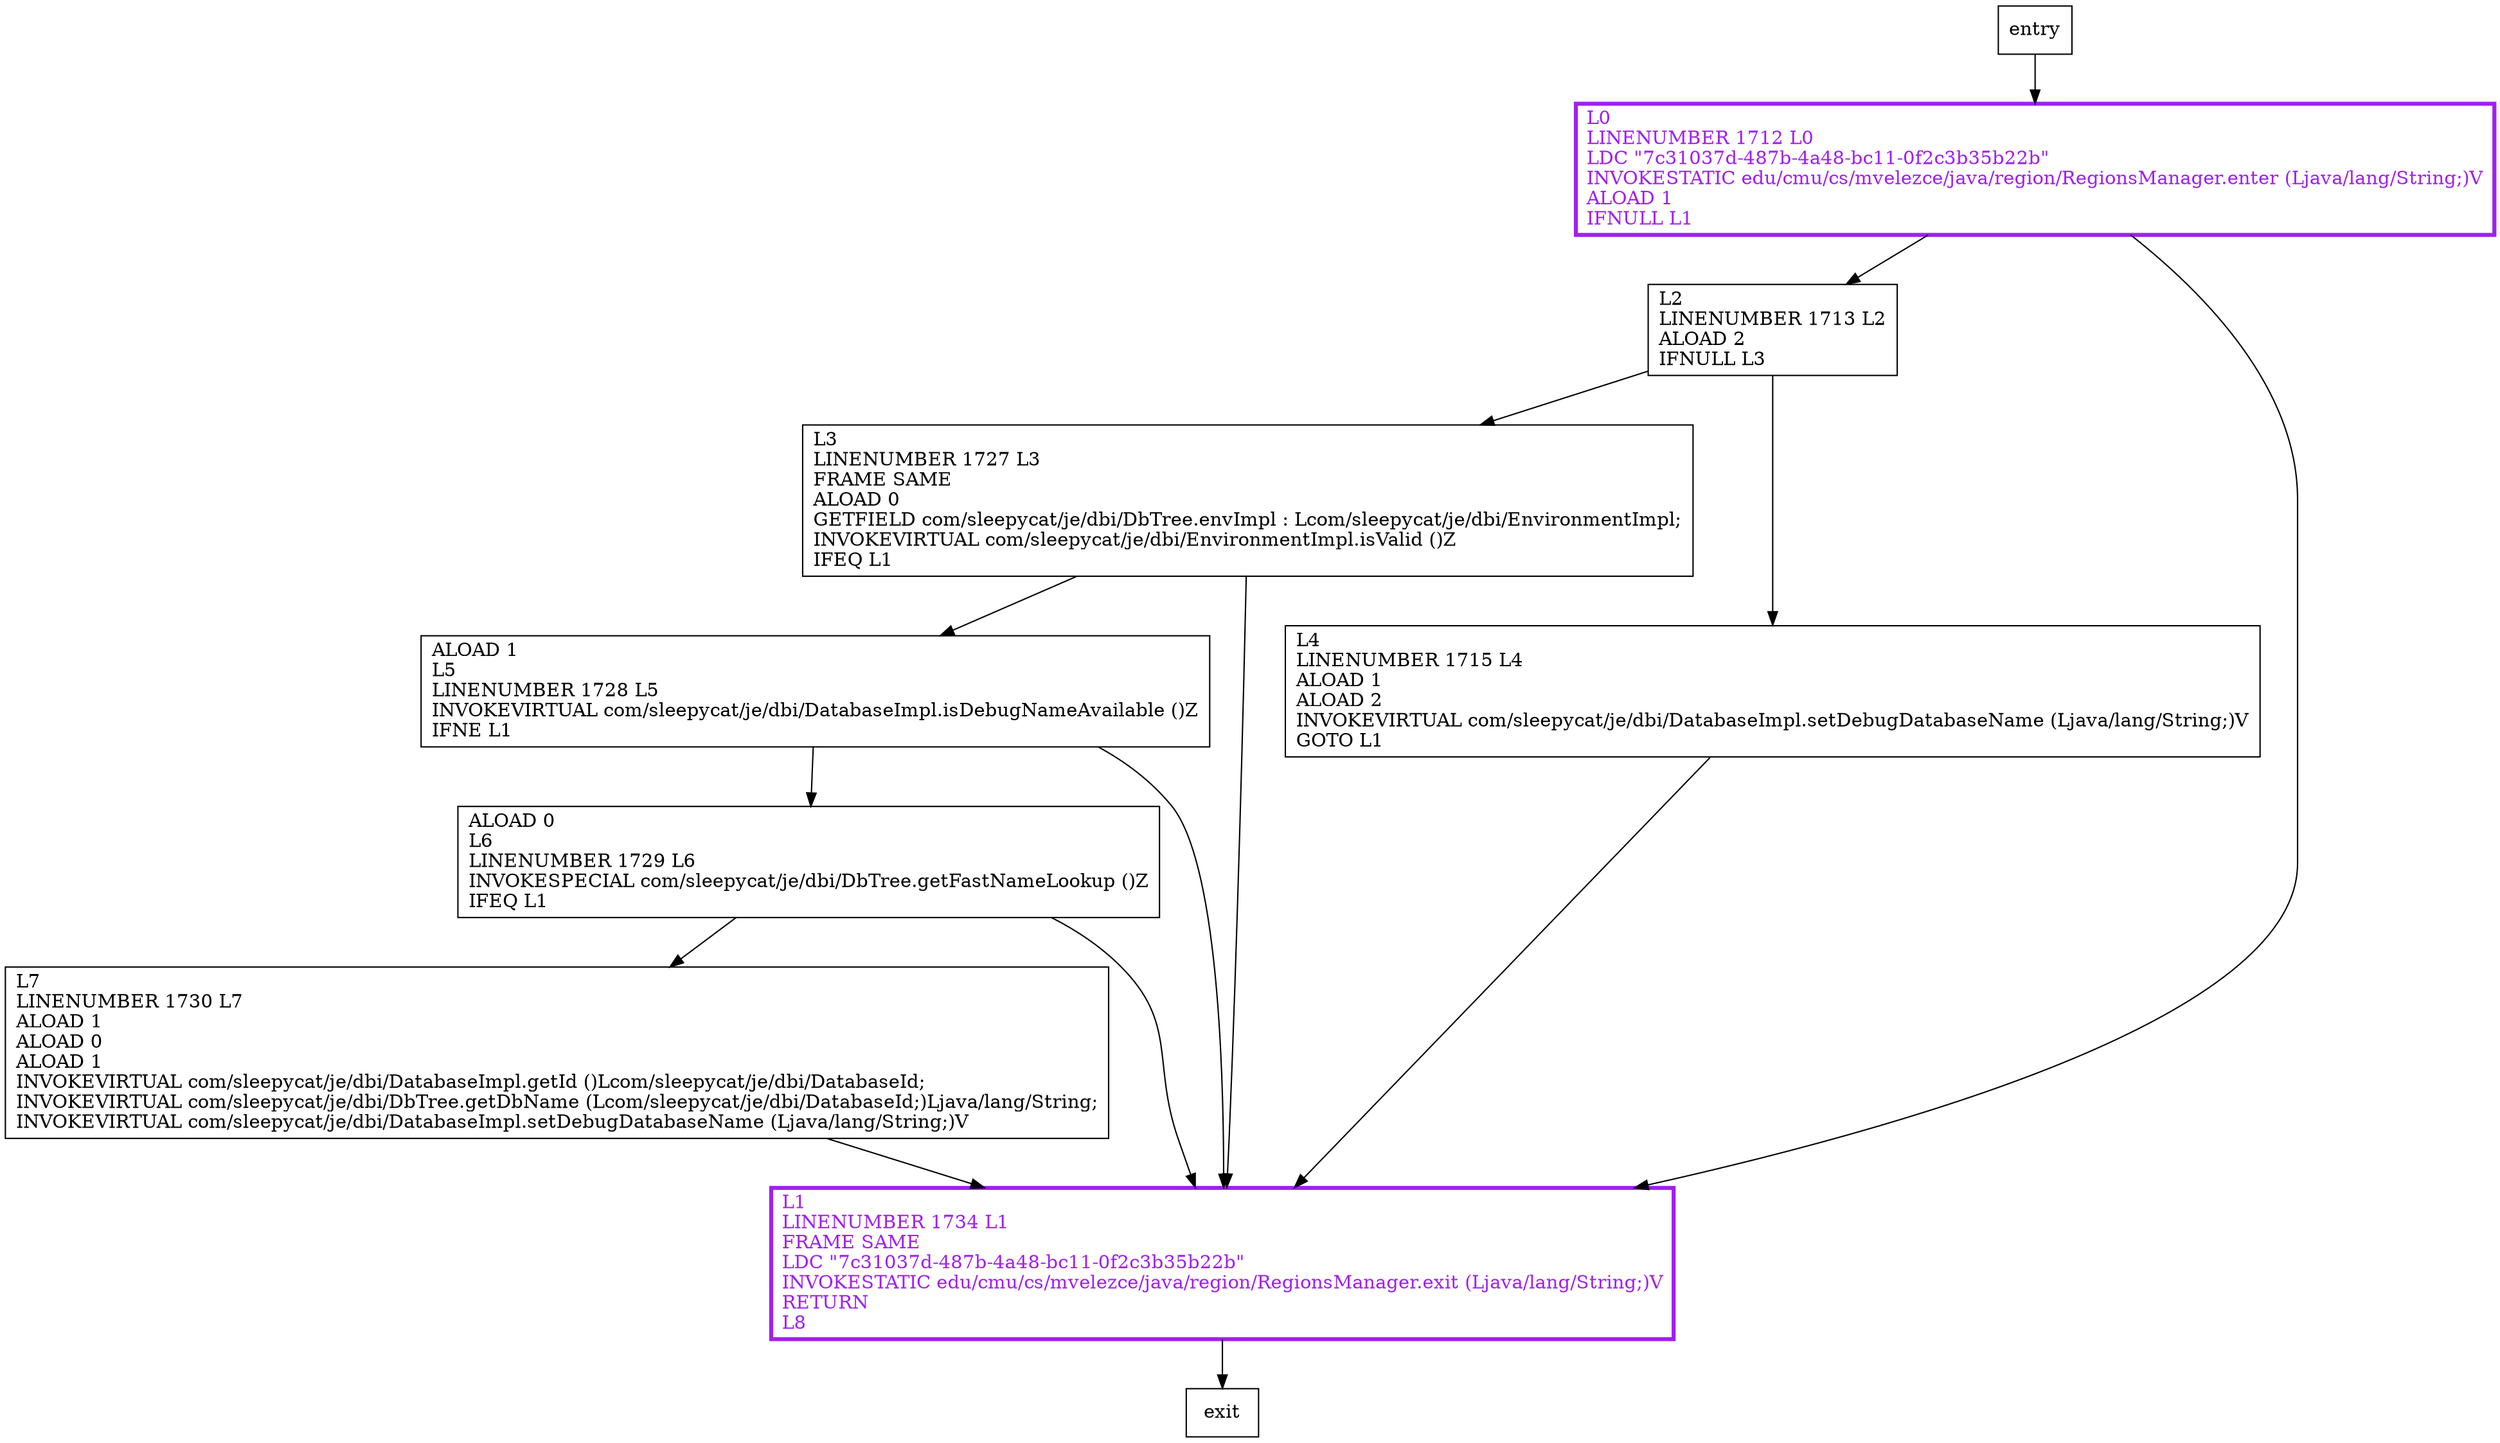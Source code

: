 digraph setDebugNameForDatabaseImpl {
node [shape=record];
1241555058 [label="L0\lLINENUMBER 1712 L0\lLDC \"7c31037d-487b-4a48-bc11-0f2c3b35b22b\"\lINVOKESTATIC edu/cmu/cs/mvelezce/java/region/RegionsManager.enter (Ljava/lang/String;)V\lALOAD 1\lIFNULL L1\l"];
1399921502 [label="L7\lLINENUMBER 1730 L7\lALOAD 1\lALOAD 0\lALOAD 1\lINVOKEVIRTUAL com/sleepycat/je/dbi/DatabaseImpl.getId ()Lcom/sleepycat/je/dbi/DatabaseId;\lINVOKEVIRTUAL com/sleepycat/je/dbi/DbTree.getDbName (Lcom/sleepycat/je/dbi/DatabaseId;)Ljava/lang/String;\lINVOKEVIRTUAL com/sleepycat/je/dbi/DatabaseImpl.setDebugDatabaseName (Ljava/lang/String;)V\l"];
1599303668 [label="L2\lLINENUMBER 1713 L2\lALOAD 2\lIFNULL L3\l"];
912377768 [label="ALOAD 0\lL6\lLINENUMBER 1729 L6\lINVOKESPECIAL com/sleepycat/je/dbi/DbTree.getFastNameLookup ()Z\lIFEQ L1\l"];
1913203410 [label="ALOAD 1\lL5\lLINENUMBER 1728 L5\lINVOKEVIRTUAL com/sleepycat/je/dbi/DatabaseImpl.isDebugNameAvailable ()Z\lIFNE L1\l"];
159593447 [label="L1\lLINENUMBER 1734 L1\lFRAME SAME\lLDC \"7c31037d-487b-4a48-bc11-0f2c3b35b22b\"\lINVOKESTATIC edu/cmu/cs/mvelezce/java/region/RegionsManager.exit (Ljava/lang/String;)V\lRETURN\lL8\l"];
1644507518 [label="L3\lLINENUMBER 1727 L3\lFRAME SAME\lALOAD 0\lGETFIELD com/sleepycat/je/dbi/DbTree.envImpl : Lcom/sleepycat/je/dbi/EnvironmentImpl;\lINVOKEVIRTUAL com/sleepycat/je/dbi/EnvironmentImpl.isValid ()Z\lIFEQ L1\l"];
759760789 [label="L4\lLINENUMBER 1715 L4\lALOAD 1\lALOAD 2\lINVOKEVIRTUAL com/sleepycat/je/dbi/DatabaseImpl.setDebugDatabaseName (Ljava/lang/String;)V\lGOTO L1\l"];
entry;
exit;
entry -> 1241555058;
1241555058 -> 1599303668;
1241555058 -> 159593447;
1399921502 -> 159593447;
1599303668 -> 1644507518;
1599303668 -> 759760789;
912377768 -> 1399921502;
912377768 -> 159593447;
1913203410 -> 912377768;
1913203410 -> 159593447;
159593447 -> exit;
1644507518 -> 1913203410;
1644507518 -> 159593447;
759760789 -> 159593447;
1241555058[fontcolor="purple", penwidth=3, color="purple"];
159593447[fontcolor="purple", penwidth=3, color="purple"];
}
